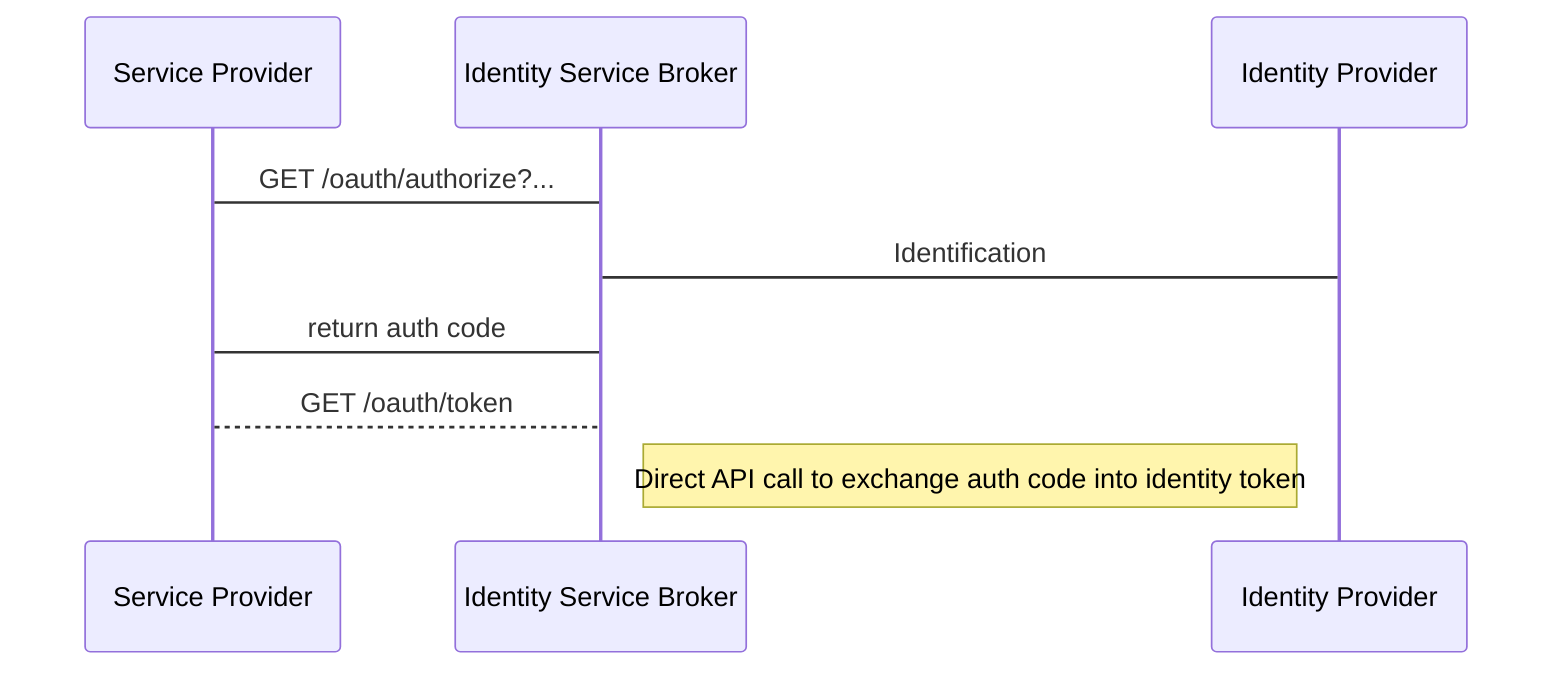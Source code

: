 sequenceDiagram
    participant Service Provider
    participant Identity Service Broker
    participant Identity Provider
    Service Provider->Identity Service Broker: GET /oauth/authorize?...
     Identity Service Broker->Identity Provider: Identification
    Identity Service Broker->Service Provider: return auth code    
    Service Provider-->Identity Service Broker: GET /oauth/token
    Note right of Identity Service Broker: Direct API call to exchange auth code into identity token